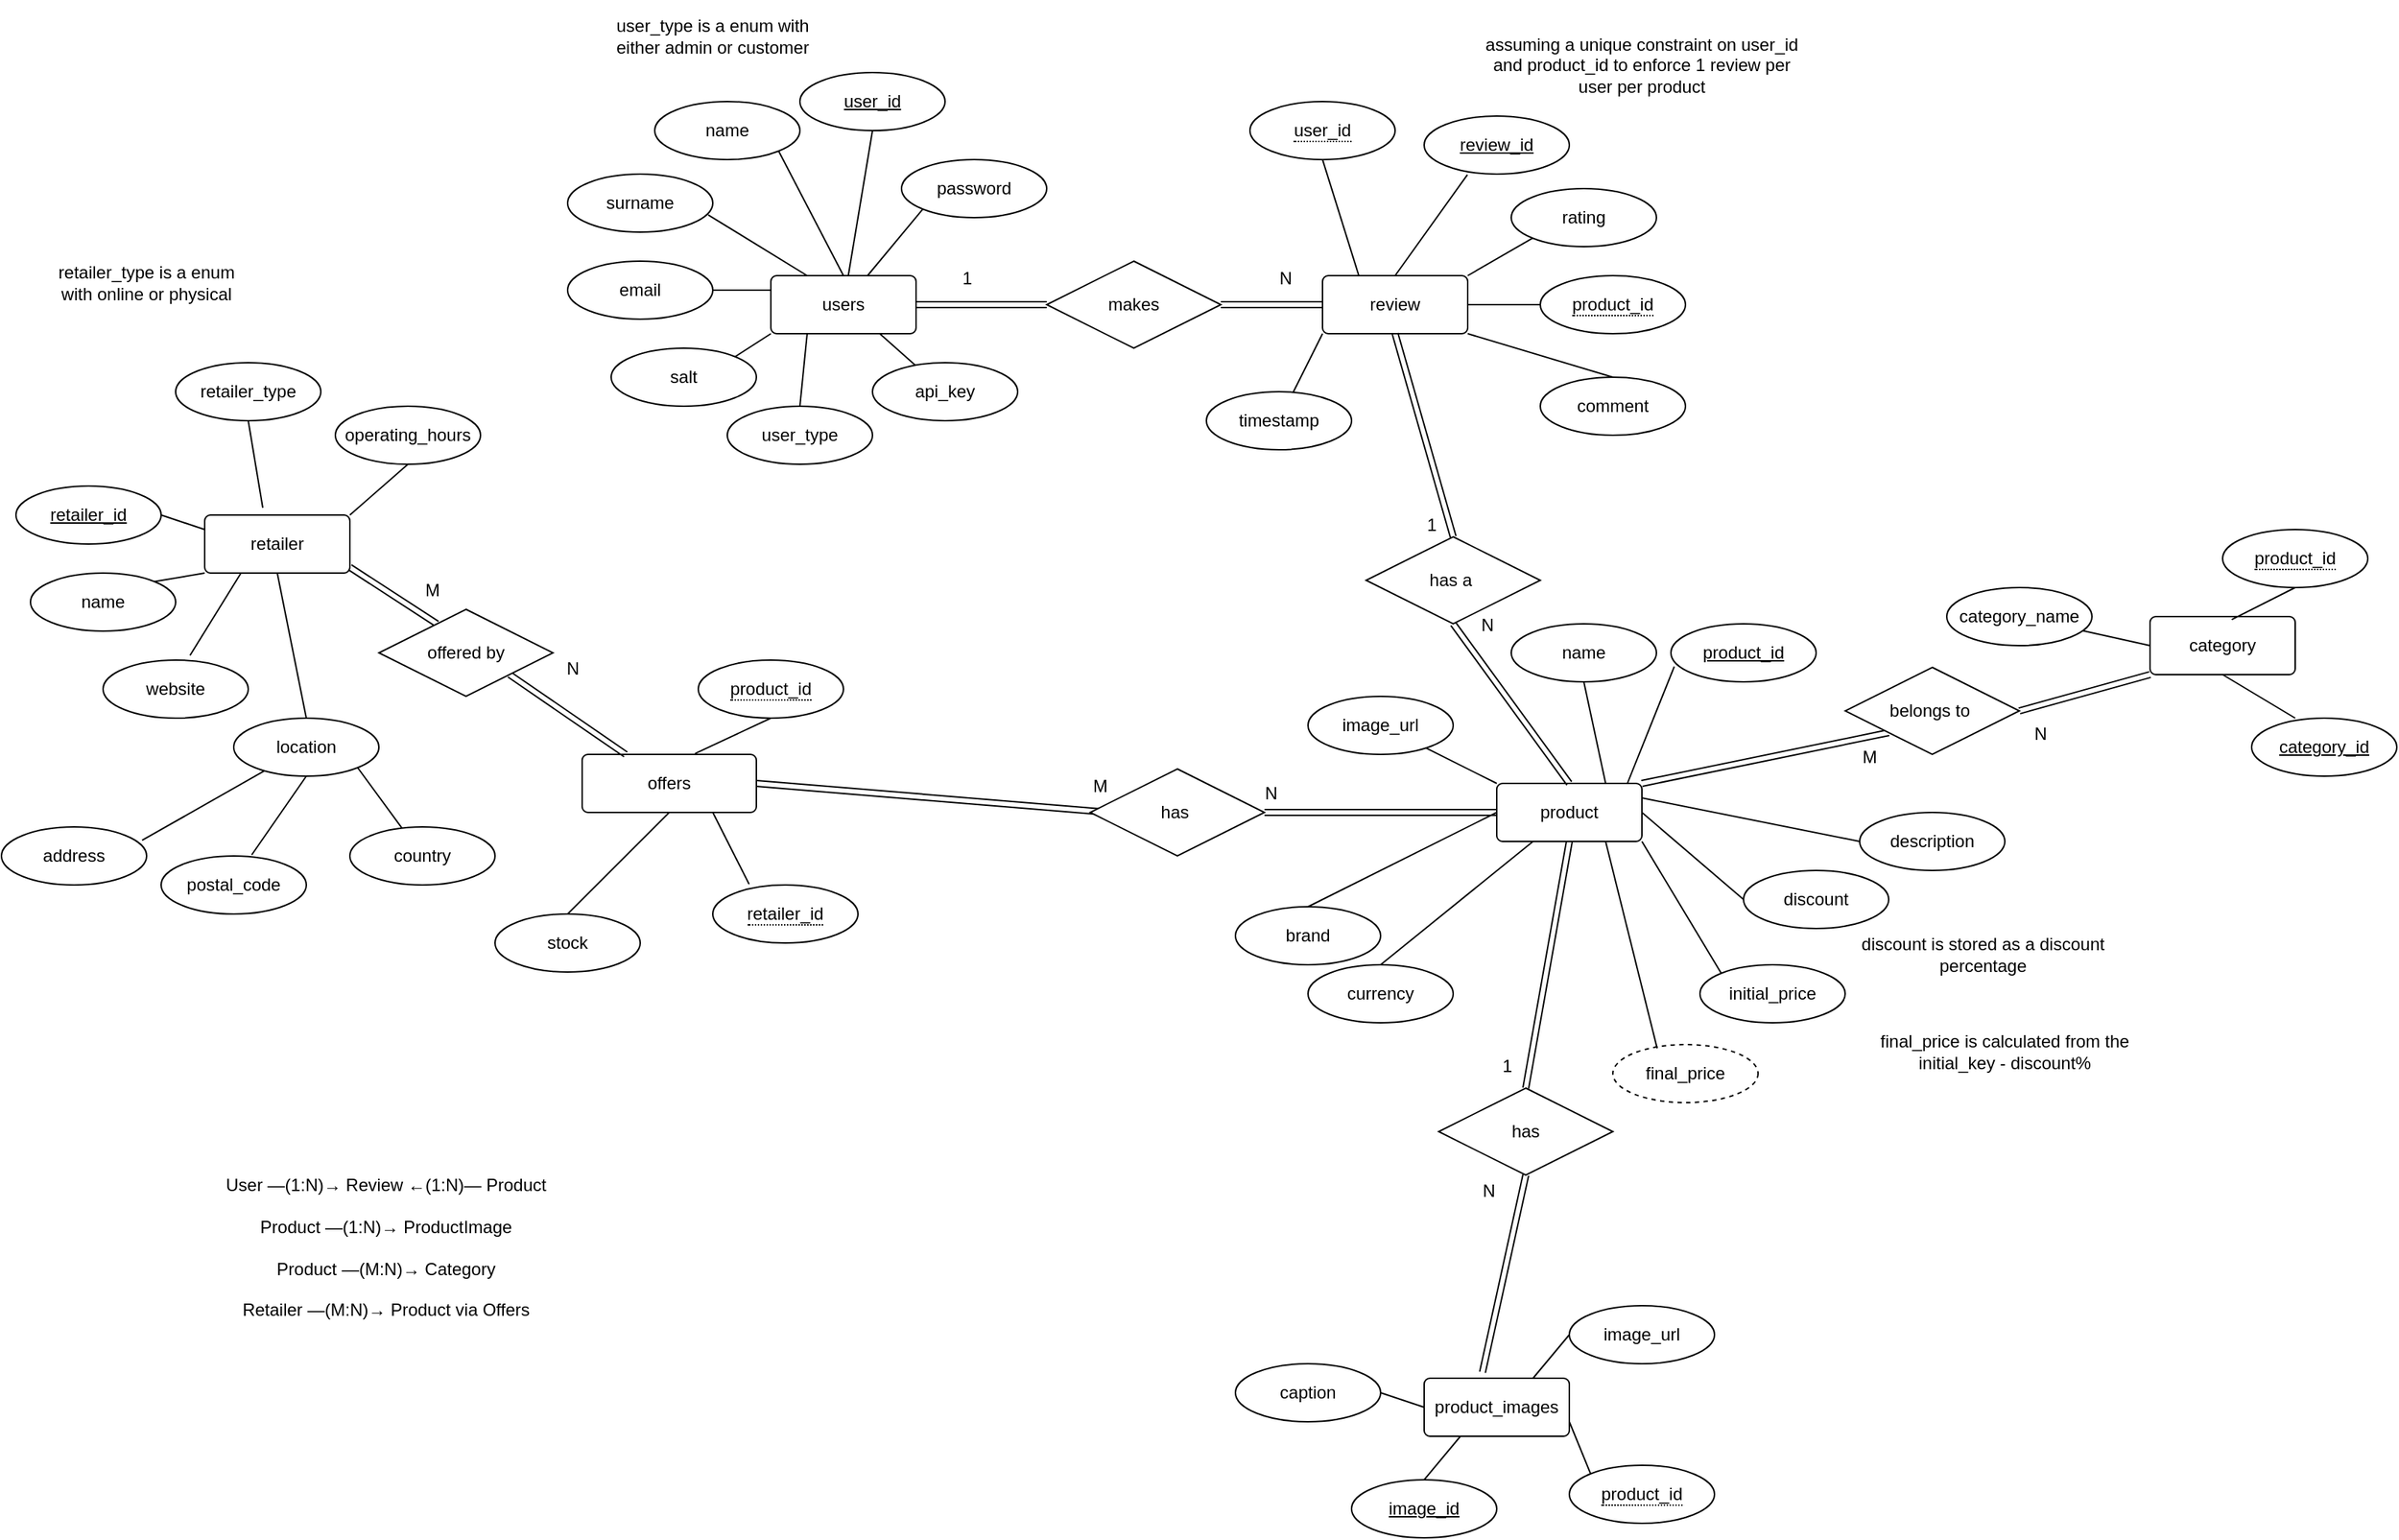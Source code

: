 <mxfile version="26.2.2">
  <diagram name="Page-1" id="0R5RpEd75LdOgS1Jss8F">
    <mxGraphModel dx="3181" dy="1510" grid="1" gridSize="10" guides="1" tooltips="1" connect="1" arrows="1" fold="1" page="0" pageScale="1" pageWidth="850" pageHeight="1100" math="0" shadow="0">
      <root>
        <mxCell id="0" />
        <mxCell id="1" parent="0" />
        <mxCell id="Jdbz9WX4M0rKH_OECkbb-1" value="users" style="rounded=1;arcSize=10;whiteSpace=wrap;html=1;align=center;" vertex="1" parent="1">
          <mxGeometry x="90" y="40" width="100" height="40" as="geometry" />
        </mxCell>
        <mxCell id="Jdbz9WX4M0rKH_OECkbb-3" value="name" style="ellipse;whiteSpace=wrap;html=1;align=center;" vertex="1" parent="1">
          <mxGeometry x="10" y="-80" width="100" height="40" as="geometry" />
        </mxCell>
        <mxCell id="Jdbz9WX4M0rKH_OECkbb-4" value="surname" style="ellipse;whiteSpace=wrap;html=1;align=center;" vertex="1" parent="1">
          <mxGeometry x="-50" y="-30" width="100" height="40" as="geometry" />
        </mxCell>
        <mxCell id="Jdbz9WX4M0rKH_OECkbb-5" value="email" style="ellipse;whiteSpace=wrap;html=1;align=center;" vertex="1" parent="1">
          <mxGeometry x="-50" y="30" width="100" height="40" as="geometry" />
        </mxCell>
        <mxCell id="Jdbz9WX4M0rKH_OECkbb-6" value="salt" style="ellipse;whiteSpace=wrap;html=1;align=center;" vertex="1" parent="1">
          <mxGeometry x="-20" y="90" width="100" height="40" as="geometry" />
        </mxCell>
        <mxCell id="Jdbz9WX4M0rKH_OECkbb-8" value="" style="endArrow=none;html=1;rounded=0;entryX=1;entryY=1;entryDx=0;entryDy=0;exitX=0.5;exitY=0;exitDx=0;exitDy=0;" edge="1" parent="1" source="Jdbz9WX4M0rKH_OECkbb-1" target="Jdbz9WX4M0rKH_OECkbb-3">
          <mxGeometry width="50" height="50" relative="1" as="geometry">
            <mxPoint x="110" y="160" as="sourcePoint" />
            <mxPoint x="160" y="110" as="targetPoint" />
          </mxGeometry>
        </mxCell>
        <mxCell id="Jdbz9WX4M0rKH_OECkbb-9" value="" style="endArrow=none;html=1;rounded=0;entryX=0.969;entryY=0.704;entryDx=0;entryDy=0;entryPerimeter=0;exitX=0.25;exitY=0;exitDx=0;exitDy=0;" edge="1" parent="1" source="Jdbz9WX4M0rKH_OECkbb-1" target="Jdbz9WX4M0rKH_OECkbb-4">
          <mxGeometry width="50" height="50" relative="1" as="geometry">
            <mxPoint x="110" y="160" as="sourcePoint" />
            <mxPoint x="160" y="110" as="targetPoint" />
          </mxGeometry>
        </mxCell>
        <mxCell id="Jdbz9WX4M0rKH_OECkbb-10" value="" style="endArrow=none;html=1;rounded=0;exitX=1;exitY=0.5;exitDx=0;exitDy=0;entryX=0;entryY=0.25;entryDx=0;entryDy=0;" edge="1" parent="1" source="Jdbz9WX4M0rKH_OECkbb-5" target="Jdbz9WX4M0rKH_OECkbb-1">
          <mxGeometry width="50" height="50" relative="1" as="geometry">
            <mxPoint x="110" y="160" as="sourcePoint" />
            <mxPoint x="160" y="110" as="targetPoint" />
          </mxGeometry>
        </mxCell>
        <mxCell id="Jdbz9WX4M0rKH_OECkbb-11" value="" style="endArrow=none;html=1;rounded=0;entryX=0;entryY=1;entryDx=0;entryDy=0;exitX=1;exitY=0;exitDx=0;exitDy=0;" edge="1" parent="1" source="Jdbz9WX4M0rKH_OECkbb-6" target="Jdbz9WX4M0rKH_OECkbb-1">
          <mxGeometry width="50" height="50" relative="1" as="geometry">
            <mxPoint x="110" y="160" as="sourcePoint" />
            <mxPoint x="160" y="110" as="targetPoint" />
          </mxGeometry>
        </mxCell>
        <mxCell id="Jdbz9WX4M0rKH_OECkbb-12" value="user_id" style="ellipse;whiteSpace=wrap;html=1;align=center;fontStyle=4;" vertex="1" parent="1">
          <mxGeometry x="110" y="-100" width="100" height="40" as="geometry" />
        </mxCell>
        <mxCell id="Jdbz9WX4M0rKH_OECkbb-13" value="" style="endArrow=none;html=1;rounded=0;exitX=0.5;exitY=1;exitDx=0;exitDy=0;" edge="1" parent="1" source="Jdbz9WX4M0rKH_OECkbb-12" target="Jdbz9WX4M0rKH_OECkbb-1">
          <mxGeometry relative="1" as="geometry">
            <mxPoint x="50" y="110" as="sourcePoint" />
            <mxPoint x="210" y="110" as="targetPoint" />
          </mxGeometry>
        </mxCell>
        <mxCell id="Jdbz9WX4M0rKH_OECkbb-16" value="user_type" style="ellipse;whiteSpace=wrap;html=1;align=center;" vertex="1" parent="1">
          <mxGeometry x="60" y="130" width="100" height="40" as="geometry" />
        </mxCell>
        <mxCell id="Jdbz9WX4M0rKH_OECkbb-18" value="" style="endArrow=none;html=1;rounded=0;entryX=0.25;entryY=1;entryDx=0;entryDy=0;exitX=0.5;exitY=0;exitDx=0;exitDy=0;" edge="1" parent="1" source="Jdbz9WX4M0rKH_OECkbb-16" target="Jdbz9WX4M0rKH_OECkbb-1">
          <mxGeometry width="50" height="50" relative="1" as="geometry">
            <mxPoint x="110" y="130" as="sourcePoint" />
            <mxPoint x="160" y="80" as="targetPoint" />
          </mxGeometry>
        </mxCell>
        <mxCell id="Jdbz9WX4M0rKH_OECkbb-20" value="" style="shape=link;html=1;rounded=0;exitX=1;exitY=0.5;exitDx=0;exitDy=0;" edge="1" parent="1" source="Jdbz9WX4M0rKH_OECkbb-23">
          <mxGeometry relative="1" as="geometry">
            <mxPoint x="440" y="60" as="sourcePoint" />
            <mxPoint x="470" y="60" as="targetPoint" />
          </mxGeometry>
        </mxCell>
        <mxCell id="Jdbz9WX4M0rKH_OECkbb-22" value="N" style="resizable=0;html=1;whiteSpace=wrap;align=right;verticalAlign=bottom;" connectable="0" vertex="1" parent="Jdbz9WX4M0rKH_OECkbb-20">
          <mxGeometry x="1" relative="1" as="geometry">
            <mxPoint x="-20" y="-10" as="offset" />
          </mxGeometry>
        </mxCell>
        <mxCell id="Jdbz9WX4M0rKH_OECkbb-24" value="" style="shape=link;html=1;rounded=0;exitX=1;exitY=0.5;exitDx=0;exitDy=0;" edge="1" parent="1" source="Jdbz9WX4M0rKH_OECkbb-1" target="Jdbz9WX4M0rKH_OECkbb-23">
          <mxGeometry relative="1" as="geometry">
            <mxPoint x="190" y="60" as="sourcePoint" />
            <mxPoint x="380" y="60" as="targetPoint" />
          </mxGeometry>
        </mxCell>
        <mxCell id="Jdbz9WX4M0rKH_OECkbb-25" value="1" style="resizable=0;html=1;whiteSpace=wrap;align=left;verticalAlign=bottom;" connectable="0" vertex="1" parent="Jdbz9WX4M0rKH_OECkbb-24">
          <mxGeometry x="-1" relative="1" as="geometry">
            <mxPoint x="30" y="-10" as="offset" />
          </mxGeometry>
        </mxCell>
        <mxCell id="Jdbz9WX4M0rKH_OECkbb-23" value="makes" style="shape=rhombus;perimeter=rhombusPerimeter;whiteSpace=wrap;html=1;align=center;" vertex="1" parent="1">
          <mxGeometry x="280" y="30" width="120" height="60" as="geometry" />
        </mxCell>
        <mxCell id="Jdbz9WX4M0rKH_OECkbb-28" value="review" style="rounded=1;arcSize=10;whiteSpace=wrap;html=1;align=center;" vertex="1" parent="1">
          <mxGeometry x="470" y="40" width="100" height="40" as="geometry" />
        </mxCell>
        <mxCell id="Jdbz9WX4M0rKH_OECkbb-29" value="&lt;span style=&quot;border-bottom: 1px dotted&quot;&gt;user_id&lt;/span&gt;" style="ellipse;whiteSpace=wrap;html=1;align=center;" vertex="1" parent="1">
          <mxGeometry x="420" y="-80" width="100" height="40" as="geometry" />
        </mxCell>
        <mxCell id="Jdbz9WX4M0rKH_OECkbb-30" value="review_id" style="ellipse;whiteSpace=wrap;html=1;align=center;fontStyle=4;" vertex="1" parent="1">
          <mxGeometry x="540" y="-70" width="100" height="40" as="geometry" />
        </mxCell>
        <mxCell id="Jdbz9WX4M0rKH_OECkbb-31" value="rating" style="ellipse;whiteSpace=wrap;html=1;align=center;" vertex="1" parent="1">
          <mxGeometry x="600" y="-20" width="100" height="40" as="geometry" />
        </mxCell>
        <mxCell id="Jdbz9WX4M0rKH_OECkbb-32" value="&lt;span style=&quot;border-bottom: 1px dotted&quot;&gt;product_id&lt;/span&gt;" style="ellipse;whiteSpace=wrap;html=1;align=center;" vertex="1" parent="1">
          <mxGeometry x="620" y="40" width="100" height="40" as="geometry" />
        </mxCell>
        <mxCell id="Jdbz9WX4M0rKH_OECkbb-33" value="comment" style="ellipse;whiteSpace=wrap;html=1;align=center;" vertex="1" parent="1">
          <mxGeometry x="620" y="110" width="100" height="40" as="geometry" />
        </mxCell>
        <mxCell id="Jdbz9WX4M0rKH_OECkbb-34" value="timestamp" style="ellipse;whiteSpace=wrap;html=1;align=center;" vertex="1" parent="1">
          <mxGeometry x="390" y="120" width="100" height="40" as="geometry" />
        </mxCell>
        <mxCell id="Jdbz9WX4M0rKH_OECkbb-35" value="" style="endArrow=none;html=1;rounded=0;entryX=0.5;entryY=1;entryDx=0;entryDy=0;exitX=0.25;exitY=0;exitDx=0;exitDy=0;" edge="1" parent="1" source="Jdbz9WX4M0rKH_OECkbb-28" target="Jdbz9WX4M0rKH_OECkbb-29">
          <mxGeometry width="50" height="50" relative="1" as="geometry">
            <mxPoint x="470" y="100" as="sourcePoint" />
            <mxPoint x="520" y="50" as="targetPoint" />
          </mxGeometry>
        </mxCell>
        <mxCell id="Jdbz9WX4M0rKH_OECkbb-36" value="" style="endArrow=none;html=1;rounded=0;entryX=0.298;entryY=1.01;entryDx=0;entryDy=0;entryPerimeter=0;exitX=0.5;exitY=0;exitDx=0;exitDy=0;" edge="1" parent="1" source="Jdbz9WX4M0rKH_OECkbb-28" target="Jdbz9WX4M0rKH_OECkbb-30">
          <mxGeometry width="50" height="50" relative="1" as="geometry">
            <mxPoint x="470" y="100" as="sourcePoint" />
            <mxPoint x="520" y="50" as="targetPoint" />
          </mxGeometry>
        </mxCell>
        <mxCell id="Jdbz9WX4M0rKH_OECkbb-37" value="" style="endArrow=none;html=1;rounded=0;entryX=0;entryY=1;entryDx=0;entryDy=0;exitX=1;exitY=0;exitDx=0;exitDy=0;" edge="1" parent="1" source="Jdbz9WX4M0rKH_OECkbb-28" target="Jdbz9WX4M0rKH_OECkbb-31">
          <mxGeometry width="50" height="50" relative="1" as="geometry">
            <mxPoint x="470" y="100" as="sourcePoint" />
            <mxPoint x="520" y="50" as="targetPoint" />
          </mxGeometry>
        </mxCell>
        <mxCell id="Jdbz9WX4M0rKH_OECkbb-38" value="" style="endArrow=none;html=1;rounded=0;entryX=0;entryY=0.5;entryDx=0;entryDy=0;exitX=1;exitY=0.5;exitDx=0;exitDy=0;" edge="1" parent="1" source="Jdbz9WX4M0rKH_OECkbb-28" target="Jdbz9WX4M0rKH_OECkbb-32">
          <mxGeometry width="50" height="50" relative="1" as="geometry">
            <mxPoint x="470" y="100" as="sourcePoint" />
            <mxPoint x="520" y="50" as="targetPoint" />
          </mxGeometry>
        </mxCell>
        <mxCell id="Jdbz9WX4M0rKH_OECkbb-39" value="" style="endArrow=none;html=1;rounded=0;entryX=1;entryY=1;entryDx=0;entryDy=0;exitX=0.5;exitY=0;exitDx=0;exitDy=0;" edge="1" parent="1" source="Jdbz9WX4M0rKH_OECkbb-33" target="Jdbz9WX4M0rKH_OECkbb-28">
          <mxGeometry width="50" height="50" relative="1" as="geometry">
            <mxPoint x="470" y="100" as="sourcePoint" />
            <mxPoint x="520" y="50" as="targetPoint" />
          </mxGeometry>
        </mxCell>
        <mxCell id="Jdbz9WX4M0rKH_OECkbb-40" value="" style="endArrow=none;html=1;rounded=0;entryX=0;entryY=1;entryDx=0;entryDy=0;" edge="1" parent="1" source="Jdbz9WX4M0rKH_OECkbb-34" target="Jdbz9WX4M0rKH_OECkbb-28">
          <mxGeometry width="50" height="50" relative="1" as="geometry">
            <mxPoint x="470" y="100" as="sourcePoint" />
            <mxPoint x="520" y="50" as="targetPoint" />
          </mxGeometry>
        </mxCell>
        <mxCell id="Jdbz9WX4M0rKH_OECkbb-41" value="assuming a unique constraint on user_id and product_id to enforce 1 review per user per product" style="text;html=1;align=center;verticalAlign=middle;whiteSpace=wrap;rounded=0;" vertex="1" parent="1">
          <mxGeometry x="580" y="-150" width="220" height="90" as="geometry" />
        </mxCell>
        <mxCell id="Jdbz9WX4M0rKH_OECkbb-44" value="product" style="rounded=1;arcSize=10;whiteSpace=wrap;html=1;align=center;" vertex="1" parent="1">
          <mxGeometry x="590" y="390" width="100" height="40" as="geometry" />
        </mxCell>
        <mxCell id="Jdbz9WX4M0rKH_OECkbb-45" value="" style="shape=link;html=1;rounded=0;entryX=0.5;entryY=0;entryDx=0;entryDy=0;exitX=0.5;exitY=1;exitDx=0;exitDy=0;" edge="1" parent="1" source="Jdbz9WX4M0rKH_OECkbb-43" target="Jdbz9WX4M0rKH_OECkbb-44">
          <mxGeometry relative="1" as="geometry">
            <mxPoint x="440" y="320" as="sourcePoint" />
            <mxPoint x="690" y="350" as="targetPoint" />
          </mxGeometry>
        </mxCell>
        <mxCell id="Jdbz9WX4M0rKH_OECkbb-47" value="N" style="resizable=0;html=1;whiteSpace=wrap;align=right;verticalAlign=bottom;" connectable="0" vertex="1" parent="Jdbz9WX4M0rKH_OECkbb-45">
          <mxGeometry x="1" relative="1" as="geometry">
            <mxPoint x="-50" y="-100" as="offset" />
          </mxGeometry>
        </mxCell>
        <mxCell id="Jdbz9WX4M0rKH_OECkbb-48" value="" style="shape=link;html=1;rounded=0;exitX=0.5;exitY=1;exitDx=0;exitDy=0;entryX=0.5;entryY=0;entryDx=0;entryDy=0;" edge="1" parent="1" source="Jdbz9WX4M0rKH_OECkbb-28" target="Jdbz9WX4M0rKH_OECkbb-43">
          <mxGeometry relative="1" as="geometry">
            <mxPoint x="430" y="80" as="sourcePoint" />
            <mxPoint x="460" y="370" as="targetPoint" />
          </mxGeometry>
        </mxCell>
        <mxCell id="Jdbz9WX4M0rKH_OECkbb-49" value="1" style="resizable=0;html=1;whiteSpace=wrap;align=left;verticalAlign=bottom;" connectable="0" vertex="1" parent="Jdbz9WX4M0rKH_OECkbb-48">
          <mxGeometry x="-1" relative="1" as="geometry">
            <mxPoint x="20" y="140" as="offset" />
          </mxGeometry>
        </mxCell>
        <mxCell id="Jdbz9WX4M0rKH_OECkbb-43" value="has a&amp;nbsp;" style="shape=rhombus;perimeter=rhombusPerimeter;whiteSpace=wrap;html=1;align=center;" vertex="1" parent="1">
          <mxGeometry x="500" y="220" width="120" height="60" as="geometry" />
        </mxCell>
        <mxCell id="Jdbz9WX4M0rKH_OECkbb-51" value="product_id" style="ellipse;whiteSpace=wrap;html=1;align=center;fontStyle=4;" vertex="1" parent="1">
          <mxGeometry x="710" y="280" width="100" height="40" as="geometry" />
        </mxCell>
        <mxCell id="Jdbz9WX4M0rKH_OECkbb-52" value="name" style="ellipse;whiteSpace=wrap;html=1;align=center;" vertex="1" parent="1">
          <mxGeometry x="600" y="280" width="100" height="40" as="geometry" />
        </mxCell>
        <mxCell id="Jdbz9WX4M0rKH_OECkbb-53" value="description" style="ellipse;whiteSpace=wrap;html=1;align=center;" vertex="1" parent="1">
          <mxGeometry x="840" y="410" width="100" height="40" as="geometry" />
        </mxCell>
        <mxCell id="Jdbz9WX4M0rKH_OECkbb-54" value="password" style="ellipse;whiteSpace=wrap;html=1;align=center;" vertex="1" parent="1">
          <mxGeometry x="180" y="-40" width="100" height="40" as="geometry" />
        </mxCell>
        <mxCell id="Jdbz9WX4M0rKH_OECkbb-55" value="" style="endArrow=none;html=1;rounded=0;entryX=0;entryY=1;entryDx=0;entryDy=0;" edge="1" parent="1" source="Jdbz9WX4M0rKH_OECkbb-1" target="Jdbz9WX4M0rKH_OECkbb-54">
          <mxGeometry width="50" height="50" relative="1" as="geometry">
            <mxPoint x="180" y="130" as="sourcePoint" />
            <mxPoint x="200" as="targetPoint" />
          </mxGeometry>
        </mxCell>
        <mxCell id="Jdbz9WX4M0rKH_OECkbb-56" value="api_key" style="ellipse;whiteSpace=wrap;html=1;align=center;" vertex="1" parent="1">
          <mxGeometry x="160" y="100" width="100" height="40" as="geometry" />
        </mxCell>
        <mxCell id="Jdbz9WX4M0rKH_OECkbb-57" value="" style="endArrow=none;html=1;rounded=0;entryX=0.75;entryY=1;entryDx=0;entryDy=0;" edge="1" parent="1" source="Jdbz9WX4M0rKH_OECkbb-56" target="Jdbz9WX4M0rKH_OECkbb-1">
          <mxGeometry width="50" height="50" relative="1" as="geometry">
            <mxPoint x="170" y="190" as="sourcePoint" />
            <mxPoint x="220" y="140" as="targetPoint" />
          </mxGeometry>
        </mxCell>
        <mxCell id="Jdbz9WX4M0rKH_OECkbb-58" value="discount" style="ellipse;whiteSpace=wrap;html=1;align=center;" vertex="1" parent="1">
          <mxGeometry x="760" y="450" width="100" height="40" as="geometry" />
        </mxCell>
        <mxCell id="Jdbz9WX4M0rKH_OECkbb-59" value="initial_price" style="ellipse;whiteSpace=wrap;html=1;align=center;" vertex="1" parent="1">
          <mxGeometry x="730" y="515" width="100" height="40" as="geometry" />
        </mxCell>
        <mxCell id="Jdbz9WX4M0rKH_OECkbb-60" value="image_url" style="ellipse;whiteSpace=wrap;html=1;align=center;" vertex="1" parent="1">
          <mxGeometry x="460" y="330" width="100" height="40" as="geometry" />
        </mxCell>
        <mxCell id="Jdbz9WX4M0rKH_OECkbb-61" value="discount is stored as a discount percentage" style="text;html=1;align=center;verticalAlign=middle;whiteSpace=wrap;rounded=0;" vertex="1" parent="1">
          <mxGeometry x="820" y="460" width="210" height="95" as="geometry" />
        </mxCell>
        <mxCell id="Jdbz9WX4M0rKH_OECkbb-62" value="final_price" style="ellipse;whiteSpace=wrap;html=1;align=center;dashed=1;" vertex="1" parent="1">
          <mxGeometry x="670" y="570" width="100" height="40" as="geometry" />
        </mxCell>
        <mxCell id="Jdbz9WX4M0rKH_OECkbb-63" value="final_price is calculated from the initial_key - discount%" style="text;html=1;align=center;verticalAlign=middle;whiteSpace=wrap;rounded=0;" vertex="1" parent="1">
          <mxGeometry x="840" y="540" width="200" height="70" as="geometry" />
        </mxCell>
        <mxCell id="Jdbz9WX4M0rKH_OECkbb-66" value="user_type is a enum with either admin or customer" style="text;html=1;align=center;verticalAlign=middle;whiteSpace=wrap;rounded=0;" vertex="1" parent="1">
          <mxGeometry x="-20" y="-140" width="140" height="30" as="geometry" />
        </mxCell>
        <mxCell id="Jdbz9WX4M0rKH_OECkbb-67" value="currency" style="ellipse;whiteSpace=wrap;html=1;align=center;" vertex="1" parent="1">
          <mxGeometry x="460" y="515" width="100" height="40" as="geometry" />
        </mxCell>
        <mxCell id="Jdbz9WX4M0rKH_OECkbb-68" value="brand" style="ellipse;whiteSpace=wrap;html=1;align=center;" vertex="1" parent="1">
          <mxGeometry x="410" y="475" width="100" height="40" as="geometry" />
        </mxCell>
        <mxCell id="Jdbz9WX4M0rKH_OECkbb-70" value="retailer" style="rounded=1;arcSize=10;whiteSpace=wrap;html=1;align=center;" vertex="1" parent="1">
          <mxGeometry x="-300" y="205" width="100" height="40" as="geometry" />
        </mxCell>
        <mxCell id="Jdbz9WX4M0rKH_OECkbb-71" value="retailer_id" style="ellipse;whiteSpace=wrap;html=1;align=center;fontStyle=4;" vertex="1" parent="1">
          <mxGeometry x="-430" y="185" width="100" height="40" as="geometry" />
        </mxCell>
        <mxCell id="Jdbz9WX4M0rKH_OECkbb-72" value="name" style="ellipse;whiteSpace=wrap;html=1;align=center;" vertex="1" parent="1">
          <mxGeometry x="-420" y="245" width="100" height="40" as="geometry" />
        </mxCell>
        <mxCell id="Jdbz9WX4M0rKH_OECkbb-74" value="website" style="ellipse;whiteSpace=wrap;html=1;align=center;" vertex="1" parent="1">
          <mxGeometry x="-370" y="305" width="100" height="40" as="geometry" />
        </mxCell>
        <mxCell id="Jdbz9WX4M0rKH_OECkbb-75" value="location" style="ellipse;whiteSpace=wrap;html=1;align=center;" vertex="1" parent="1">
          <mxGeometry x="-280" y="345" width="100" height="40" as="geometry" />
        </mxCell>
        <mxCell id="Jdbz9WX4M0rKH_OECkbb-77" value="retailer_type" style="ellipse;whiteSpace=wrap;html=1;align=center;" vertex="1" parent="1">
          <mxGeometry x="-320" y="100" width="100" height="40" as="geometry" />
        </mxCell>
        <mxCell id="Jdbz9WX4M0rKH_OECkbb-78" value="retailer_type is a enum with online or physical" style="text;html=1;align=center;verticalAlign=middle;whiteSpace=wrap;rounded=0;" vertex="1" parent="1">
          <mxGeometry x="-410" y="10" width="140" height="70" as="geometry" />
        </mxCell>
        <mxCell id="Jdbz9WX4M0rKH_OECkbb-79" value="" style="endArrow=none;html=1;rounded=0;exitX=1;exitY=0.5;exitDx=0;exitDy=0;entryX=0;entryY=0.25;entryDx=0;entryDy=0;" edge="1" parent="1" source="Jdbz9WX4M0rKH_OECkbb-71" target="Jdbz9WX4M0rKH_OECkbb-70">
          <mxGeometry width="50" height="50" relative="1" as="geometry">
            <mxPoint x="-230" y="215" as="sourcePoint" />
            <mxPoint x="-180" y="165" as="targetPoint" />
          </mxGeometry>
        </mxCell>
        <mxCell id="Jdbz9WX4M0rKH_OECkbb-80" value="" style="endArrow=none;html=1;rounded=0;exitX=1;exitY=0;exitDx=0;exitDy=0;entryX=0;entryY=1;entryDx=0;entryDy=0;" edge="1" parent="1" source="Jdbz9WX4M0rKH_OECkbb-72" target="Jdbz9WX4M0rKH_OECkbb-70">
          <mxGeometry width="50" height="50" relative="1" as="geometry">
            <mxPoint x="-230" y="215" as="sourcePoint" />
            <mxPoint x="-180" y="165" as="targetPoint" />
          </mxGeometry>
        </mxCell>
        <mxCell id="Jdbz9WX4M0rKH_OECkbb-81" value="" style="endArrow=none;html=1;rounded=0;exitX=0.599;exitY=-0.081;exitDx=0;exitDy=0;exitPerimeter=0;entryX=0.25;entryY=1;entryDx=0;entryDy=0;" edge="1" parent="1" source="Jdbz9WX4M0rKH_OECkbb-74" target="Jdbz9WX4M0rKH_OECkbb-70">
          <mxGeometry width="50" height="50" relative="1" as="geometry">
            <mxPoint x="-230" y="215" as="sourcePoint" />
            <mxPoint x="-180" y="165" as="targetPoint" />
          </mxGeometry>
        </mxCell>
        <mxCell id="Jdbz9WX4M0rKH_OECkbb-82" value="" style="endArrow=none;html=1;rounded=0;exitX=0.5;exitY=0;exitDx=0;exitDy=0;entryX=0.5;entryY=1;entryDx=0;entryDy=0;" edge="1" parent="1" source="Jdbz9WX4M0rKH_OECkbb-75" target="Jdbz9WX4M0rKH_OECkbb-70">
          <mxGeometry width="50" height="50" relative="1" as="geometry">
            <mxPoint x="-230" y="215" as="sourcePoint" />
            <mxPoint x="-180" y="165" as="targetPoint" />
          </mxGeometry>
        </mxCell>
        <mxCell id="Jdbz9WX4M0rKH_OECkbb-84" value="" style="endArrow=none;html=1;rounded=0;entryX=0.5;entryY=1;entryDx=0;entryDy=0;" edge="1" parent="1" target="Jdbz9WX4M0rKH_OECkbb-77">
          <mxGeometry width="50" height="50" relative="1" as="geometry">
            <mxPoint x="-260" y="200" as="sourcePoint" />
            <mxPoint x="-180" y="165" as="targetPoint" />
          </mxGeometry>
        </mxCell>
        <mxCell id="Jdbz9WX4M0rKH_OECkbb-85" value="category" style="rounded=1;arcSize=10;whiteSpace=wrap;html=1;align=center;" vertex="1" parent="1">
          <mxGeometry x="1040" y="275" width="100" height="40" as="geometry" />
        </mxCell>
        <mxCell id="Jdbz9WX4M0rKH_OECkbb-86" value="" style="endArrow=none;html=1;rounded=0;exitX=0;exitY=0.5;exitDx=0;exitDy=0;" edge="1" parent="1" source="Jdbz9WX4M0rKH_OECkbb-85" target="Jdbz9WX4M0rKH_OECkbb-87">
          <mxGeometry width="50" height="50" relative="1" as="geometry">
            <mxPoint x="1190" y="335" as="sourcePoint" />
            <mxPoint x="1210" y="285" as="targetPoint" />
          </mxGeometry>
        </mxCell>
        <mxCell id="Jdbz9WX4M0rKH_OECkbb-87" value="category_name" style="ellipse;whiteSpace=wrap;html=1;align=center;" vertex="1" parent="1">
          <mxGeometry x="900.0" y="255" width="100" height="40" as="geometry" />
        </mxCell>
        <mxCell id="Jdbz9WX4M0rKH_OECkbb-89" value="category_id" style="ellipse;whiteSpace=wrap;html=1;align=center;fontStyle=4;" vertex="1" parent="1">
          <mxGeometry x="1110" y="345" width="100" height="40" as="geometry" />
        </mxCell>
        <mxCell id="Jdbz9WX4M0rKH_OECkbb-90" value="offers" style="rounded=1;arcSize=10;whiteSpace=wrap;html=1;align=center;" vertex="1" parent="1">
          <mxGeometry x="-40" y="370" width="120" height="40" as="geometry" />
        </mxCell>
        <mxCell id="Jdbz9WX4M0rKH_OECkbb-91" value="product_images" style="rounded=1;arcSize=10;whiteSpace=wrap;html=1;align=center;" vertex="1" parent="1">
          <mxGeometry x="540" y="800" width="100" height="40" as="geometry" />
        </mxCell>
        <mxCell id="Jdbz9WX4M0rKH_OECkbb-92" value="caption" style="ellipse;whiteSpace=wrap;html=1;align=center;" vertex="1" parent="1">
          <mxGeometry x="410" y="790" width="100" height="40" as="geometry" />
        </mxCell>
        <mxCell id="Jdbz9WX4M0rKH_OECkbb-94" value="&lt;span style=&quot;border-bottom: 1px dotted&quot;&gt;product_id&lt;/span&gt;" style="ellipse;whiteSpace=wrap;html=1;align=center;" vertex="1" parent="1">
          <mxGeometry x="640" y="860" width="100" height="40" as="geometry" />
        </mxCell>
        <mxCell id="Jdbz9WX4M0rKH_OECkbb-95" value="image_url" style="ellipse;whiteSpace=wrap;html=1;align=center;" vertex="1" parent="1">
          <mxGeometry x="640" y="750" width="100" height="40" as="geometry" />
        </mxCell>
        <mxCell id="Jdbz9WX4M0rKH_OECkbb-96" value="image_id" style="ellipse;whiteSpace=wrap;html=1;align=center;fontStyle=4;" vertex="1" parent="1">
          <mxGeometry x="490" y="870" width="100" height="40" as="geometry" />
        </mxCell>
        <mxCell id="Jdbz9WX4M0rKH_OECkbb-97" value="" style="endArrow=none;html=1;rounded=0;exitX=1;exitY=0.5;exitDx=0;exitDy=0;entryX=0;entryY=0.5;entryDx=0;entryDy=0;" edge="1" parent="1" source="Jdbz9WX4M0rKH_OECkbb-92" target="Jdbz9WX4M0rKH_OECkbb-91">
          <mxGeometry width="50" height="50" relative="1" as="geometry">
            <mxPoint x="530" y="760" as="sourcePoint" />
            <mxPoint x="580" y="710" as="targetPoint" />
          </mxGeometry>
        </mxCell>
        <mxCell id="Jdbz9WX4M0rKH_OECkbb-98" value="" style="endArrow=none;html=1;rounded=0;entryX=0;entryY=0.5;entryDx=0;entryDy=0;exitX=0.75;exitY=0;exitDx=0;exitDy=0;" edge="1" parent="1" source="Jdbz9WX4M0rKH_OECkbb-91" target="Jdbz9WX4M0rKH_OECkbb-95">
          <mxGeometry width="50" height="50" relative="1" as="geometry">
            <mxPoint x="530" y="760" as="sourcePoint" />
            <mxPoint x="580" y="710" as="targetPoint" />
          </mxGeometry>
        </mxCell>
        <mxCell id="Jdbz9WX4M0rKH_OECkbb-100" value="" style="endArrow=none;html=1;rounded=0;exitX=0.25;exitY=1;exitDx=0;exitDy=0;entryX=0.5;entryY=0;entryDx=0;entryDy=0;" edge="1" parent="1" source="Jdbz9WX4M0rKH_OECkbb-91" target="Jdbz9WX4M0rKH_OECkbb-96">
          <mxGeometry width="50" height="50" relative="1" as="geometry">
            <mxPoint x="530" y="760" as="sourcePoint" />
            <mxPoint x="580" y="710" as="targetPoint" />
          </mxGeometry>
        </mxCell>
        <mxCell id="Jdbz9WX4M0rKH_OECkbb-101" value="" style="endArrow=none;html=1;rounded=0;entryX=0;entryY=0;entryDx=0;entryDy=0;exitX=1;exitY=0.75;exitDx=0;exitDy=0;" edge="1" parent="1" source="Jdbz9WX4M0rKH_OECkbb-91" target="Jdbz9WX4M0rKH_OECkbb-94">
          <mxGeometry width="50" height="50" relative="1" as="geometry">
            <mxPoint x="530" y="760" as="sourcePoint" />
            <mxPoint x="580" y="710" as="targetPoint" />
          </mxGeometry>
        </mxCell>
        <mxCell id="Jdbz9WX4M0rKH_OECkbb-102" value="&lt;span style=&quot;border-bottom: 1px dotted&quot;&gt;product_id&lt;/span&gt;" style="ellipse;whiteSpace=wrap;html=1;align=center;" vertex="1" parent="1">
          <mxGeometry x="40" y="305" width="100" height="40" as="geometry" />
        </mxCell>
        <mxCell id="Jdbz9WX4M0rKH_OECkbb-104" value="&lt;span style=&quot;border-bottom: 1px dotted&quot;&gt;retailer_id&lt;/span&gt;" style="ellipse;whiteSpace=wrap;html=1;align=center;" vertex="1" parent="1">
          <mxGeometry x="50" y="460" width="100" height="40" as="geometry" />
        </mxCell>
        <mxCell id="Jdbz9WX4M0rKH_OECkbb-105" value="&lt;span style=&quot;border-bottom: 1px dotted&quot;&gt;product_id&lt;/span&gt;" style="ellipse;whiteSpace=wrap;html=1;align=center;" vertex="1" parent="1">
          <mxGeometry x="1090" y="215" width="100" height="40" as="geometry" />
        </mxCell>
        <mxCell id="Jdbz9WX4M0rKH_OECkbb-106" value="" style="endArrow=none;html=1;rounded=0;exitX=0.563;exitY=0.052;exitDx=0;exitDy=0;exitPerimeter=0;entryX=0.5;entryY=1;entryDx=0;entryDy=0;" edge="1" parent="1" source="Jdbz9WX4M0rKH_OECkbb-85" target="Jdbz9WX4M0rKH_OECkbb-105">
          <mxGeometry width="50" height="50" relative="1" as="geometry">
            <mxPoint x="1110" y="265" as="sourcePoint" />
            <mxPoint x="1130" y="245" as="targetPoint" />
          </mxGeometry>
        </mxCell>
        <mxCell id="Jdbz9WX4M0rKH_OECkbb-107" value="" style="endArrow=none;html=1;rounded=0;exitX=0.5;exitY=1;exitDx=0;exitDy=0;entryX=0.3;entryY=0;entryDx=0;entryDy=0;entryPerimeter=0;" edge="1" parent="1" source="Jdbz9WX4M0rKH_OECkbb-85" target="Jdbz9WX4M0rKH_OECkbb-89">
          <mxGeometry width="50" height="50" relative="1" as="geometry">
            <mxPoint x="1110" y="265" as="sourcePoint" />
            <mxPoint x="1160" y="215" as="targetPoint" />
          </mxGeometry>
        </mxCell>
        <mxCell id="Jdbz9WX4M0rKH_OECkbb-108" value="stock" style="ellipse;whiteSpace=wrap;html=1;align=center;" vertex="1" parent="1">
          <mxGeometry x="-100" y="480" width="100" height="40" as="geometry" />
        </mxCell>
        <mxCell id="Jdbz9WX4M0rKH_OECkbb-109" value="" style="endArrow=none;html=1;rounded=0;exitX=0.5;exitY=0;exitDx=0;exitDy=0;entryX=0.5;entryY=1;entryDx=0;entryDy=0;" edge="1" parent="1" source="Jdbz9WX4M0rKH_OECkbb-108" target="Jdbz9WX4M0rKH_OECkbb-90">
          <mxGeometry width="50" height="50" relative="1" as="geometry">
            <mxPoint x="-70" y="240" as="sourcePoint" />
            <mxPoint x="-20" y="190" as="targetPoint" />
          </mxGeometry>
        </mxCell>
        <mxCell id="Jdbz9WX4M0rKH_OECkbb-110" value="" style="endArrow=none;html=1;rounded=0;exitX=0.75;exitY=1;exitDx=0;exitDy=0;entryX=0.25;entryY=-0.014;entryDx=0;entryDy=0;entryPerimeter=0;" edge="1" parent="1" source="Jdbz9WX4M0rKH_OECkbb-90" target="Jdbz9WX4M0rKH_OECkbb-104">
          <mxGeometry width="50" height="50" relative="1" as="geometry">
            <mxPoint x="-70" y="240" as="sourcePoint" />
            <mxPoint x="-20" y="190" as="targetPoint" />
          </mxGeometry>
        </mxCell>
        <mxCell id="Jdbz9WX4M0rKH_OECkbb-111" value="" style="endArrow=none;html=1;rounded=0;exitX=0.648;exitY=-0.014;exitDx=0;exitDy=0;exitPerimeter=0;entryX=0.5;entryY=1;entryDx=0;entryDy=0;" edge="1" parent="1" source="Jdbz9WX4M0rKH_OECkbb-90" target="Jdbz9WX4M0rKH_OECkbb-102">
          <mxGeometry width="50" height="50" relative="1" as="geometry">
            <mxPoint x="-70" y="240" as="sourcePoint" />
            <mxPoint x="-20" y="190" as="targetPoint" />
          </mxGeometry>
        </mxCell>
        <mxCell id="Jdbz9WX4M0rKH_OECkbb-112" value="" style="endArrow=none;html=1;rounded=0;exitX=0.5;exitY=0;exitDx=0;exitDy=0;entryX=0;entryY=0.5;entryDx=0;entryDy=0;" edge="1" parent="1" source="Jdbz9WX4M0rKH_OECkbb-68" target="Jdbz9WX4M0rKH_OECkbb-44">
          <mxGeometry width="50" height="50" relative="1" as="geometry">
            <mxPoint x="560" y="340" as="sourcePoint" />
            <mxPoint x="610" y="290" as="targetPoint" />
          </mxGeometry>
        </mxCell>
        <mxCell id="Jdbz9WX4M0rKH_OECkbb-113" value="" style="endArrow=none;html=1;rounded=0;exitX=0.5;exitY=0;exitDx=0;exitDy=0;entryX=0.25;entryY=1;entryDx=0;entryDy=0;" edge="1" parent="1" source="Jdbz9WX4M0rKH_OECkbb-67" target="Jdbz9WX4M0rKH_OECkbb-44">
          <mxGeometry width="50" height="50" relative="1" as="geometry">
            <mxPoint x="560" y="340" as="sourcePoint" />
            <mxPoint x="610" y="290" as="targetPoint" />
          </mxGeometry>
        </mxCell>
        <mxCell id="Jdbz9WX4M0rKH_OECkbb-114" value="" style="endArrow=none;html=1;rounded=0;" edge="1" parent="1" source="Jdbz9WX4M0rKH_OECkbb-60">
          <mxGeometry width="50" height="50" relative="1" as="geometry">
            <mxPoint x="560" y="340" as="sourcePoint" />
            <mxPoint x="590" y="390" as="targetPoint" />
          </mxGeometry>
        </mxCell>
        <mxCell id="Jdbz9WX4M0rKH_OECkbb-115" value="" style="endArrow=none;html=1;rounded=0;exitX=0.305;exitY=0.066;exitDx=0;exitDy=0;exitPerimeter=0;entryX=0.75;entryY=1;entryDx=0;entryDy=0;" edge="1" parent="1" source="Jdbz9WX4M0rKH_OECkbb-62" target="Jdbz9WX4M0rKH_OECkbb-44">
          <mxGeometry width="50" height="50" relative="1" as="geometry">
            <mxPoint x="560" y="340" as="sourcePoint" />
            <mxPoint x="610" y="290" as="targetPoint" />
          </mxGeometry>
        </mxCell>
        <mxCell id="Jdbz9WX4M0rKH_OECkbb-116" value="" style="endArrow=none;html=1;rounded=0;exitX=1;exitY=0.5;exitDx=0;exitDy=0;entryX=0;entryY=0.5;entryDx=0;entryDy=0;" edge="1" parent="1" source="Jdbz9WX4M0rKH_OECkbb-44" target="Jdbz9WX4M0rKH_OECkbb-58">
          <mxGeometry width="50" height="50" relative="1" as="geometry">
            <mxPoint x="560" y="340" as="sourcePoint" />
            <mxPoint x="610" y="290" as="targetPoint" />
          </mxGeometry>
        </mxCell>
        <mxCell id="Jdbz9WX4M0rKH_OECkbb-117" value="" style="endArrow=none;html=1;rounded=0;exitX=1;exitY=1;exitDx=0;exitDy=0;entryX=0;entryY=0;entryDx=0;entryDy=0;" edge="1" parent="1" source="Jdbz9WX4M0rKH_OECkbb-44" target="Jdbz9WX4M0rKH_OECkbb-59">
          <mxGeometry width="50" height="50" relative="1" as="geometry">
            <mxPoint x="560" y="340" as="sourcePoint" />
            <mxPoint x="610" y="290" as="targetPoint" />
          </mxGeometry>
        </mxCell>
        <mxCell id="Jdbz9WX4M0rKH_OECkbb-118" value="" style="endArrow=none;html=1;rounded=0;entryX=0.023;entryY=0.736;entryDx=0;entryDy=0;entryPerimeter=0;exitX=0.9;exitY=0;exitDx=0;exitDy=0;exitPerimeter=0;" edge="1" parent="1" source="Jdbz9WX4M0rKH_OECkbb-44" target="Jdbz9WX4M0rKH_OECkbb-51">
          <mxGeometry width="50" height="50" relative="1" as="geometry">
            <mxPoint x="560" y="340" as="sourcePoint" />
            <mxPoint x="610" y="290" as="targetPoint" />
          </mxGeometry>
        </mxCell>
        <mxCell id="Jdbz9WX4M0rKH_OECkbb-119" value="" style="endArrow=none;html=1;rounded=0;entryX=0.5;entryY=1;entryDx=0;entryDy=0;exitX=0.75;exitY=0;exitDx=0;exitDy=0;" edge="1" parent="1" source="Jdbz9WX4M0rKH_OECkbb-44" target="Jdbz9WX4M0rKH_OECkbb-52">
          <mxGeometry width="50" height="50" relative="1" as="geometry">
            <mxPoint x="560" y="340" as="sourcePoint" />
            <mxPoint x="610" y="290" as="targetPoint" />
          </mxGeometry>
        </mxCell>
        <mxCell id="Jdbz9WX4M0rKH_OECkbb-120" value="" style="endArrow=none;html=1;rounded=0;exitX=1;exitY=0.25;exitDx=0;exitDy=0;entryX=0;entryY=0.5;entryDx=0;entryDy=0;" edge="1" parent="1" source="Jdbz9WX4M0rKH_OECkbb-44" target="Jdbz9WX4M0rKH_OECkbb-53">
          <mxGeometry width="50" height="50" relative="1" as="geometry">
            <mxPoint x="560" y="340" as="sourcePoint" />
            <mxPoint x="610" y="290" as="targetPoint" />
          </mxGeometry>
        </mxCell>
        <mxCell id="Jdbz9WX4M0rKH_OECkbb-122" value="" style="shape=link;html=1;rounded=0;exitX=1;exitY=0.5;exitDx=0;exitDy=0;" edge="1" parent="1" source="Jdbz9WX4M0rKH_OECkbb-125">
          <mxGeometry relative="1" as="geometry">
            <mxPoint x="200" y="420" as="sourcePoint" />
            <mxPoint x="590" y="410" as="targetPoint" />
          </mxGeometry>
        </mxCell>
        <mxCell id="Jdbz9WX4M0rKH_OECkbb-124" value="N" style="resizable=0;html=1;whiteSpace=wrap;align=right;verticalAlign=bottom;" connectable="0" vertex="1" parent="Jdbz9WX4M0rKH_OECkbb-122">
          <mxGeometry x="1" relative="1" as="geometry">
            <mxPoint x="-150" y="-5" as="offset" />
          </mxGeometry>
        </mxCell>
        <mxCell id="Jdbz9WX4M0rKH_OECkbb-126" value="" style="shape=link;html=1;rounded=0;exitX=1;exitY=0.5;exitDx=0;exitDy=0;entryX=1;entryY=0.5;entryDx=0;entryDy=0;" edge="1" parent="1" target="Jdbz9WX4M0rKH_OECkbb-90">
          <mxGeometry relative="1" as="geometry">
            <mxPoint x="323.8" y="410" as="sourcePoint" />
            <mxPoint x="40" y="430" as="targetPoint" />
          </mxGeometry>
        </mxCell>
        <mxCell id="Jdbz9WX4M0rKH_OECkbb-127" value="M" style="resizable=0;html=1;whiteSpace=wrap;align=left;verticalAlign=bottom;" connectable="0" vertex="1" parent="Jdbz9WX4M0rKH_OECkbb-126">
          <mxGeometry x="-1" relative="1" as="geometry">
            <mxPoint x="-14" y="-10" as="offset" />
          </mxGeometry>
        </mxCell>
        <mxCell id="Jdbz9WX4M0rKH_OECkbb-125" value="has&amp;nbsp;" style="shape=rhombus;perimeter=rhombusPerimeter;whiteSpace=wrap;html=1;align=center;" vertex="1" parent="1">
          <mxGeometry x="310" y="380" width="120" height="60" as="geometry" />
        </mxCell>
        <mxCell id="Jdbz9WX4M0rKH_OECkbb-130" value="" style="shape=link;html=1;rounded=0;entryX=0;entryY=1;entryDx=0;entryDy=0;exitX=1;exitY=0.5;exitDx=0;exitDy=0;" edge="1" parent="1" source="Jdbz9WX4M0rKH_OECkbb-129" target="Jdbz9WX4M0rKH_OECkbb-85">
          <mxGeometry relative="1" as="geometry">
            <mxPoint x="360" y="430" as="sourcePoint" />
            <mxPoint x="520" y="430" as="targetPoint" />
          </mxGeometry>
        </mxCell>
        <mxCell id="Jdbz9WX4M0rKH_OECkbb-132" value="N" style="resizable=0;html=1;whiteSpace=wrap;align=right;verticalAlign=bottom;" connectable="0" vertex="1" parent="Jdbz9WX4M0rKH_OECkbb-130">
          <mxGeometry x="1" relative="1" as="geometry">
            <mxPoint x="-70" y="50" as="offset" />
          </mxGeometry>
        </mxCell>
        <mxCell id="Jdbz9WX4M0rKH_OECkbb-133" value="" style="shape=link;html=1;rounded=0;entryX=0;entryY=1;entryDx=0;entryDy=0;exitX=1;exitY=0;exitDx=0;exitDy=0;" edge="1" parent="1" source="Jdbz9WX4M0rKH_OECkbb-44" target="Jdbz9WX4M0rKH_OECkbb-129">
          <mxGeometry relative="1" as="geometry">
            <mxPoint x="690" y="390" as="sourcePoint" />
            <mxPoint x="1040" y="315" as="targetPoint" />
          </mxGeometry>
        </mxCell>
        <mxCell id="Jdbz9WX4M0rKH_OECkbb-134" value="M" style="resizable=0;html=1;whiteSpace=wrap;align=left;verticalAlign=bottom;" connectable="0" vertex="1" parent="Jdbz9WX4M0rKH_OECkbb-133">
          <mxGeometry x="-1" relative="1" as="geometry">
            <mxPoint x="150" y="-10" as="offset" />
          </mxGeometry>
        </mxCell>
        <mxCell id="Jdbz9WX4M0rKH_OECkbb-129" value="belongs to&amp;nbsp;" style="shape=rhombus;perimeter=rhombusPerimeter;whiteSpace=wrap;html=1;align=center;" vertex="1" parent="1">
          <mxGeometry x="830" y="310" width="120" height="60" as="geometry" />
        </mxCell>
        <mxCell id="Jdbz9WX4M0rKH_OECkbb-137" value="" style="shape=link;html=1;rounded=0;exitX=1;exitY=1;exitDx=0;exitDy=0;entryX=0.25;entryY=0;entryDx=0;entryDy=0;" edge="1" parent="1" source="Jdbz9WX4M0rKH_OECkbb-136" target="Jdbz9WX4M0rKH_OECkbb-90">
          <mxGeometry relative="1" as="geometry">
            <mxPoint x="350" y="230" as="sourcePoint" />
            <mxPoint x="520" y="220" as="targetPoint" />
          </mxGeometry>
        </mxCell>
        <mxCell id="Jdbz9WX4M0rKH_OECkbb-139" value="N" style="resizable=0;html=1;whiteSpace=wrap;align=right;verticalAlign=bottom;" connectable="0" vertex="1" parent="Jdbz9WX4M0rKH_OECkbb-137">
          <mxGeometry x="1" relative="1" as="geometry">
            <mxPoint x="-30" y="-50" as="offset" />
          </mxGeometry>
        </mxCell>
        <mxCell id="Jdbz9WX4M0rKH_OECkbb-140" value="" style="shape=link;html=1;rounded=0;entryX=0.25;entryY=0;entryDx=0;entryDy=0;" edge="1" parent="1" target="Jdbz9WX4M0rKH_OECkbb-136">
          <mxGeometry relative="1" as="geometry">
            <mxPoint x="-200" y="241" as="sourcePoint" />
            <mxPoint x="-10" y="370" as="targetPoint" />
          </mxGeometry>
        </mxCell>
        <mxCell id="Jdbz9WX4M0rKH_OECkbb-141" value="M" style="resizable=0;html=1;whiteSpace=wrap;align=left;verticalAlign=bottom;" connectable="0" vertex="1" parent="Jdbz9WX4M0rKH_OECkbb-140">
          <mxGeometry x="-1" relative="1" as="geometry">
            <mxPoint x="50" y="24" as="offset" />
          </mxGeometry>
        </mxCell>
        <mxCell id="Jdbz9WX4M0rKH_OECkbb-136" value="offered by" style="shape=rhombus;perimeter=rhombusPerimeter;whiteSpace=wrap;html=1;align=center;" vertex="1" parent="1">
          <mxGeometry x="-180" y="270" width="120" height="60" as="geometry" />
        </mxCell>
        <mxCell id="Jdbz9WX4M0rKH_OECkbb-147" value="" style="shape=link;html=1;rounded=0;exitX=0.5;exitY=0;exitDx=0;exitDy=0;entryX=0.5;entryY=1;entryDx=0;entryDy=0;" edge="1" parent="1" source="Jdbz9WX4M0rKH_OECkbb-144" target="Jdbz9WX4M0rKH_OECkbb-44">
          <mxGeometry relative="1" as="geometry">
            <mxPoint x="360" y="550" as="sourcePoint" />
            <mxPoint x="520" y="550" as="targetPoint" />
          </mxGeometry>
        </mxCell>
        <mxCell id="Jdbz9WX4M0rKH_OECkbb-144" value="has" style="shape=rhombus;perimeter=rhombusPerimeter;whiteSpace=wrap;html=1;align=center;" vertex="1" parent="1">
          <mxGeometry x="550" y="600" width="120" height="60" as="geometry" />
        </mxCell>
        <mxCell id="Jdbz9WX4M0rKH_OECkbb-153" value="1" style="resizable=0;html=1;whiteSpace=wrap;align=left;verticalAlign=bottom;" connectable="0" vertex="1" parent="1">
          <mxGeometry x="610" y="740" as="geometry">
            <mxPoint x="-18" y="-147" as="offset" />
          </mxGeometry>
        </mxCell>
        <mxCell id="Jdbz9WX4M0rKH_OECkbb-154" value="" style="shape=link;html=1;rounded=0;entryX=0.402;entryY=-0.103;entryDx=0;entryDy=0;entryPerimeter=0;exitX=0.5;exitY=1;exitDx=0;exitDy=0;" edge="1" parent="1" source="Jdbz9WX4M0rKH_OECkbb-144" target="Jdbz9WX4M0rKH_OECkbb-91">
          <mxGeometry relative="1" as="geometry">
            <mxPoint x="360" y="550" as="sourcePoint" />
            <mxPoint x="520" y="550" as="targetPoint" />
          </mxGeometry>
        </mxCell>
        <mxCell id="Jdbz9WX4M0rKH_OECkbb-155" value="N" style="resizable=0;html=1;whiteSpace=wrap;align=right;verticalAlign=bottom;" connectable="0" vertex="1" parent="Jdbz9WX4M0rKH_OECkbb-154">
          <mxGeometry x="1" relative="1" as="geometry">
            <mxPoint x="10" y="-116" as="offset" />
          </mxGeometry>
        </mxCell>
        <mxCell id="Jdbz9WX4M0rKH_OECkbb-156" value="address" style="ellipse;whiteSpace=wrap;html=1;align=center;" vertex="1" parent="1">
          <mxGeometry x="-440" y="420" width="100" height="40" as="geometry" />
        </mxCell>
        <mxCell id="Jdbz9WX4M0rKH_OECkbb-157" value="postal_code" style="ellipse;whiteSpace=wrap;html=1;align=center;" vertex="1" parent="1">
          <mxGeometry x="-330" y="440" width="100" height="40" as="geometry" />
        </mxCell>
        <mxCell id="Jdbz9WX4M0rKH_OECkbb-158" value="country" style="ellipse;whiteSpace=wrap;html=1;align=center;" vertex="1" parent="1">
          <mxGeometry x="-200" y="420" width="100" height="40" as="geometry" />
        </mxCell>
        <mxCell id="Jdbz9WX4M0rKH_OECkbb-159" value="" style="endArrow=none;html=1;rounded=0;exitX=1;exitY=1;exitDx=0;exitDy=0;" edge="1" parent="1" source="Jdbz9WX4M0rKH_OECkbb-75" target="Jdbz9WX4M0rKH_OECkbb-158">
          <mxGeometry width="50" height="50" relative="1" as="geometry">
            <mxPoint x="420" y="250" as="sourcePoint" />
            <mxPoint x="470" y="200" as="targetPoint" />
          </mxGeometry>
        </mxCell>
        <mxCell id="Jdbz9WX4M0rKH_OECkbb-160" value="" style="endArrow=none;html=1;rounded=0;exitX=0.5;exitY=1;exitDx=0;exitDy=0;entryX=0.624;entryY=-0.019;entryDx=0;entryDy=0;entryPerimeter=0;" edge="1" parent="1" source="Jdbz9WX4M0rKH_OECkbb-75" target="Jdbz9WX4M0rKH_OECkbb-157">
          <mxGeometry width="50" height="50" relative="1" as="geometry">
            <mxPoint x="420" y="250" as="sourcePoint" />
            <mxPoint x="470" y="200" as="targetPoint" />
          </mxGeometry>
        </mxCell>
        <mxCell id="Jdbz9WX4M0rKH_OECkbb-161" value="" style="endArrow=none;html=1;rounded=0;entryX=0.969;entryY=0.231;entryDx=0;entryDy=0;entryPerimeter=0;" edge="1" parent="1" source="Jdbz9WX4M0rKH_OECkbb-75" target="Jdbz9WX4M0rKH_OECkbb-156">
          <mxGeometry width="50" height="50" relative="1" as="geometry">
            <mxPoint x="420" y="250" as="sourcePoint" />
            <mxPoint x="470" y="200" as="targetPoint" />
          </mxGeometry>
        </mxCell>
        <mxCell id="Jdbz9WX4M0rKH_OECkbb-162" value="operating_hours" style="ellipse;whiteSpace=wrap;html=1;align=center;" vertex="1" parent="1">
          <mxGeometry x="-210" y="130" width="100" height="40" as="geometry" />
        </mxCell>
        <mxCell id="Jdbz9WX4M0rKH_OECkbb-163" value="" style="endArrow=none;html=1;rounded=0;exitX=1;exitY=0;exitDx=0;exitDy=0;entryX=0.5;entryY=1;entryDx=0;entryDy=0;" edge="1" parent="1" source="Jdbz9WX4M0rKH_OECkbb-70" target="Jdbz9WX4M0rKH_OECkbb-162">
          <mxGeometry width="50" height="50" relative="1" as="geometry">
            <mxPoint x="420" y="250" as="sourcePoint" />
            <mxPoint x="470" y="200" as="targetPoint" />
          </mxGeometry>
        </mxCell>
        <mxCell id="Jdbz9WX4M0rKH_OECkbb-164" value="&lt;div&gt;User —(1:N)→ Review ←(1:N)— Product&lt;/div&gt;&lt;div&gt;&lt;br&gt;&lt;/div&gt;&lt;div&gt;Product —(1:N)→ ProductImage&lt;/div&gt;&lt;div&gt;&lt;br&gt;&lt;/div&gt;&lt;div&gt;Product —(M:N)→ Category&lt;/div&gt;&lt;div&gt;&lt;br&gt;&lt;/div&gt;&lt;div&gt;Retailer —(M:N)→ Product via Offers&lt;/div&gt;" style="text;html=1;align=center;verticalAlign=middle;whiteSpace=wrap;rounded=0;" vertex="1" parent="1">
          <mxGeometry x="-360" y="600" width="370" height="220" as="geometry" />
        </mxCell>
      </root>
    </mxGraphModel>
  </diagram>
</mxfile>
